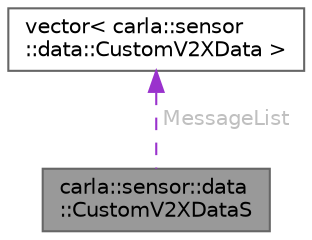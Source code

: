 digraph "carla::sensor::data::CustomV2XDataS"
{
 // INTERACTIVE_SVG=YES
 // LATEX_PDF_SIZE
  bgcolor="transparent";
  edge [fontname=Helvetica,fontsize=10,labelfontname=Helvetica,labelfontsize=10];
  node [fontname=Helvetica,fontsize=10,shape=box,height=0.2,width=0.4];
  Node1 [id="Node000001",label="carla::sensor::data\l::CustomV2XDataS",height=0.2,width=0.4,color="gray40", fillcolor="grey60", style="filled", fontcolor="black",tooltip=" "];
  Node2 -> Node1 [id="edge1_Node000001_Node000002",dir="back",color="darkorchid3",style="dashed",tooltip=" ",label=" MessageList",fontcolor="grey" ];
  Node2 [id="Node000002",label="vector\< carla::sensor\l::data::CustomV2XData \>",height=0.2,width=0.4,color="gray40", fillcolor="white", style="filled",tooltip=" "];
}
